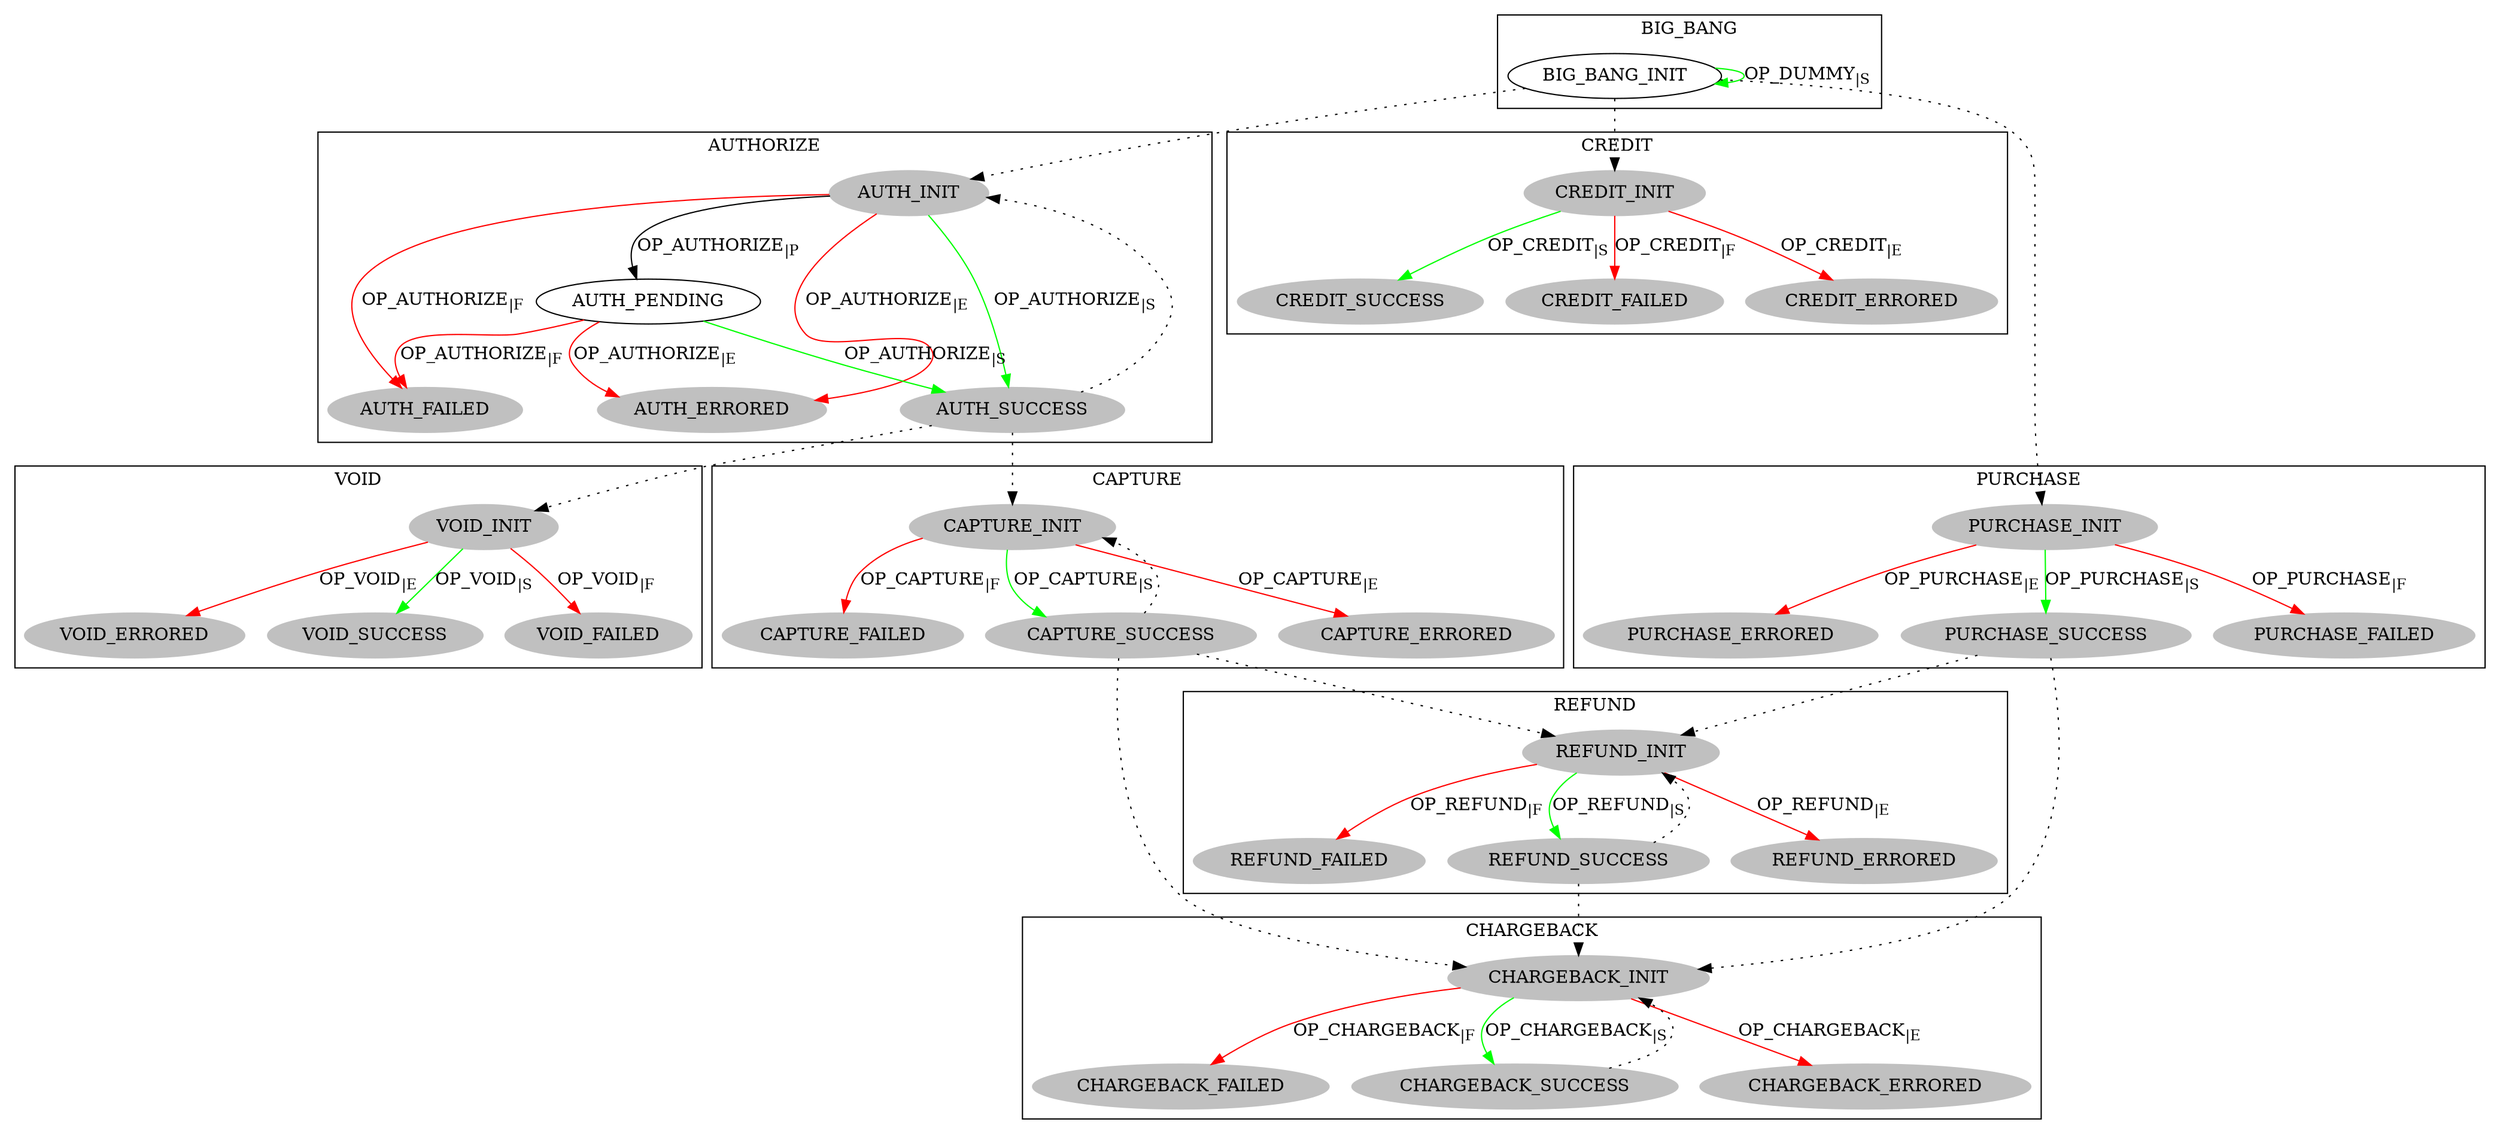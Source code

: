 digraph Payment {
    subgraph cluster_0 {
        label="BIG_BANG";
        node_0 [label=BIG_BANG_INIT];
        node_0 -> node_0 [label=<OP_DUMMY<SUB>|S</SUB>> color=green];
    }
    subgraph cluster_1 {
        label="AUTHORIZE";
        node_1 [style=filled color=grey label=AUTH_INIT];
        node_2 [label=AUTH_PENDING];
        node_3 [style=filled color=grey label=AUTH_SUCCESS];
        node_4 [style=filled color=grey label=AUTH_FAILED];
        node_5 [style=filled color=grey label=AUTH_ERRORED];
        node_1 -> node_3 [label=<OP_AUTHORIZE<SUB>|S</SUB>> color=green];
        node_1 -> node_4 [label=<OP_AUTHORIZE<SUB>|F</SUB>> color=red];
        node_1 -> node_2 [label=<OP_AUTHORIZE<SUB>|P</SUB>> color=black];
        node_2 -> node_3 [label=<OP_AUTHORIZE<SUB>|S</SUB>> color=green];
        node_2 -> node_4 [label=<OP_AUTHORIZE<SUB>|F</SUB>> color=red];
        node_2 -> node_5 [label=<OP_AUTHORIZE<SUB>|E</SUB>> color=red];
        node_1 -> node_5 [label=<OP_AUTHORIZE<SUB>|E</SUB>> color=red];
    }
    subgraph cluster_2 {
        label="CAPTURE";
        node_6 [style=filled color=grey label=CAPTURE_INIT];
        node_7 [style=filled color=grey label=CAPTURE_SUCCESS];
        node_8 [style=filled color=grey label=CAPTURE_FAILED];
        node_9 [style=filled color=grey label=CAPTURE_ERRORED];
        node_6 -> node_7 [label=<OP_CAPTURE<SUB>|S</SUB>> color=green];
        node_6 -> node_8 [label=<OP_CAPTURE<SUB>|F</SUB>> color=red];
        node_6 -> node_9 [label=<OP_CAPTURE<SUB>|E</SUB>> color=red];
    }
    subgraph cluster_3 {
        label="PURCHASE";
        node_10 [style=filled color=grey label=PURCHASE_INIT];
        node_11 [style=filled color=grey label=PURCHASE_SUCCESS];
        node_12 [style=filled color=grey label=PURCHASE_FAILED];
        node_13 [style=filled color=grey label=PURCHASE_ERRORED];
        node_10 -> node_11 [label=<OP_PURCHASE<SUB>|S</SUB>> color=green];
        node_10 -> node_12 [label=<OP_PURCHASE<SUB>|F</SUB>> color=red];
        node_10 -> node_13 [label=<OP_PURCHASE<SUB>|E</SUB>> color=red];
    }
    subgraph cluster_4 {
        label="REFUND";
        node_14 [style=filled color=grey label=REFUND_INIT];
        node_15 [style=filled color=grey label=REFUND_SUCCESS];
        node_16 [style=filled color=grey label=REFUND_FAILED];
        node_17 [style=filled color=grey label=REFUND_ERRORED];
        node_14 -> node_15 [label=<OP_REFUND<SUB>|S</SUB>> color=green];
        node_14 -> node_16 [label=<OP_REFUND<SUB>|F</SUB>> color=red];
        node_14 -> node_17 [label=<OP_REFUND<SUB>|E</SUB>> color=red];
    }
    subgraph cluster_5 {
        label="CREDIT";
        node_18 [style=filled color=grey label=CREDIT_INIT];
        node_19 [style=filled color=grey label=CREDIT_SUCCESS];
        node_20 [style=filled color=grey label=CREDIT_FAILED];
        node_21 [style=filled color=grey label=CREDIT_ERRORED];
        node_18 -> node_19 [label=<OP_CREDIT<SUB>|S</SUB>> color=green];
        node_18 -> node_20 [label=<OP_CREDIT<SUB>|F</SUB>> color=red];
        node_18 -> node_21 [label=<OP_CREDIT<SUB>|E</SUB>> color=red];
    }
    subgraph cluster_6 {
        label="VOID";
        node_22 [style=filled color=grey label=VOID_INIT];
        node_23 [style=filled color=grey label=VOID_SUCCESS];
        node_24 [style=filled color=grey label=VOID_FAILED];
        node_25 [style=filled color=grey label=VOID_ERRORED];
        node_22 -> node_23 [label=<OP_VOID<SUB>|S</SUB>> color=green];
        node_22 -> node_24 [label=<OP_VOID<SUB>|F</SUB>> color=red];
        node_22 -> node_25 [label=<OP_VOID<SUB>|E</SUB>> color=red];
    }
    subgraph cluster_7 {
        label="CHARGEBACK";
        node_26 [style=filled color=grey label=CHARGEBACK_INIT];
        node_27 [style=filled color=grey label=CHARGEBACK_SUCCESS];
        node_28 [style=filled color=grey label=CHARGEBACK_FAILED];
        node_29 [style=filled color=grey label=CHARGEBACK_ERRORED];
        node_26 -> node_27 [label=<OP_CHARGEBACK<SUB>|S</SUB>> color=green];
        node_26 -> node_28 [label=<OP_CHARGEBACK<SUB>|F</SUB>> color=red];
        node_26 -> node_29 [label=<OP_CHARGEBACK<SUB>|E</SUB>> color=red];
    }
    node_0 -> node_1 [style=dotted];
    node_0 -> node_10 [style=dotted];
    node_0 -> node_18 [style=dotted];
    node_3 -> node_1 [style=dotted];
    node_3 -> node_6 [style=dotted];
    node_3 -> node_22 [style=dotted];
    node_7 -> node_14 [style=dotted];
    node_7 -> node_6 [style=dotted];
    node_7 -> node_26 [style=dotted];
    node_15 -> node_14 [style=dotted];
    node_15 -> node_26 [style=dotted];
    node_11 -> node_14 [style=dotted];
    node_11 -> node_26 [style=dotted];
    node_27 -> node_26 [style=dotted];
}
